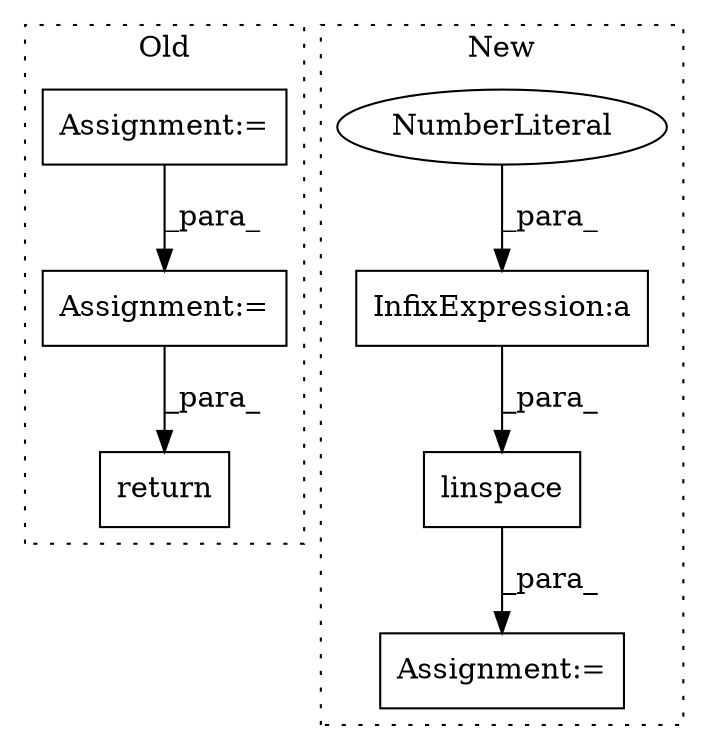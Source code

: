 digraph G {
subgraph cluster0 {
1 [label="return" a="41" s="1275" l="18" shape="box"];
4 [label="Assignment:=" a="7" s="1212" l="1" shape="box"];
5 [label="Assignment:=" a="7" s="1374" l="24" shape="box"];
label = "Old";
style="dotted";
}
subgraph cluster1 {
2 [label="linspace" a="32" s="1101,1153" l="9,1" shape="box"];
3 [label="Assignment:=" a="7" s="1073" l="1" shape="box"];
6 [label="InfixExpression:a" a="27" s="1149" l="3" shape="box"];
7 [label="NumberLiteral" a="34" s="1152" l="1" shape="ellipse"];
label = "New";
style="dotted";
}
2 -> 3 [label="_para_"];
4 -> 5 [label="_para_"];
5 -> 1 [label="_para_"];
6 -> 2 [label="_para_"];
7 -> 6 [label="_para_"];
}